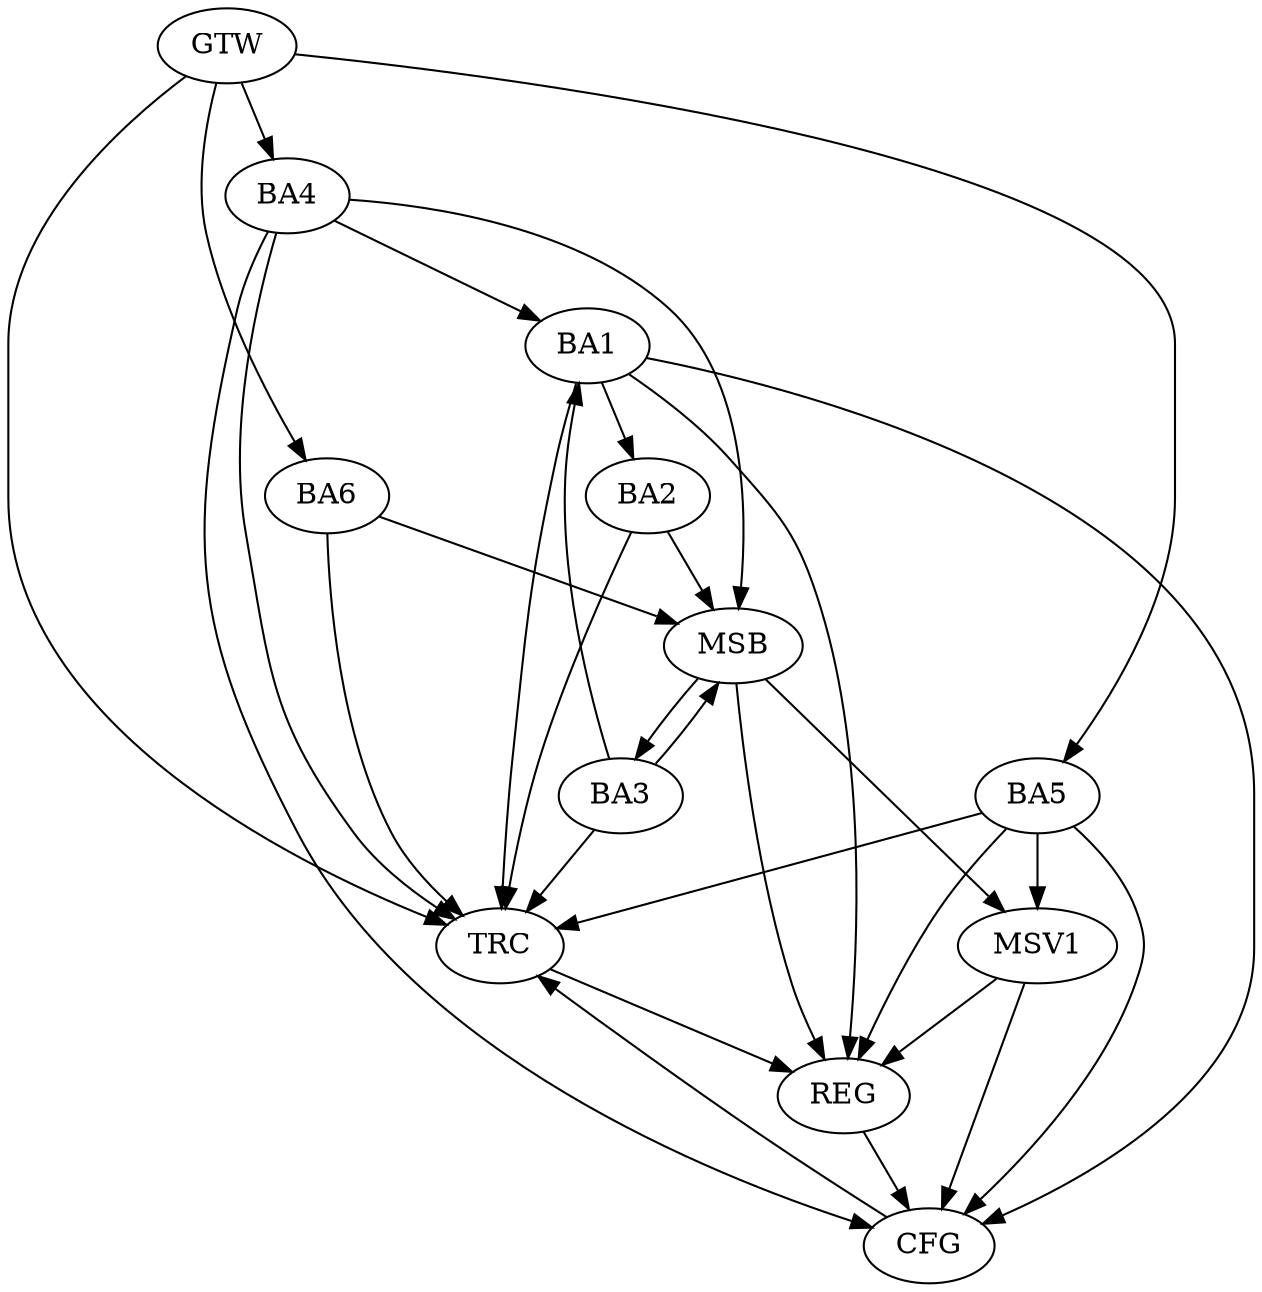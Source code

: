 strict digraph G {
  BA1 [ label="BA1" ];
  BA2 [ label="BA2" ];
  BA3 [ label="BA3" ];
  BA4 [ label="BA4" ];
  BA5 [ label="BA5" ];
  BA6 [ label="BA6" ];
  GTW [ label="GTW" ];
  REG [ label="REG" ];
  MSB [ label="MSB" ];
  CFG [ label="CFG" ];
  TRC [ label="TRC" ];
  MSV1 [ label="MSV1" ];
  BA1 -> BA2;
  GTW -> BA4;
  GTW -> BA5;
  GTW -> BA6;
  BA1 -> REG;
  BA5 -> REG;
  BA2 -> MSB;
  MSB -> REG;
  BA3 -> MSB;
  BA4 -> MSB;
  MSB -> BA3;
  BA6 -> MSB;
  BA1 -> CFG;
  BA5 -> CFG;
  BA4 -> CFG;
  REG -> CFG;
  BA1 -> TRC;
  BA2 -> TRC;
  BA3 -> TRC;
  BA4 -> TRC;
  BA5 -> TRC;
  BA6 -> TRC;
  GTW -> TRC;
  CFG -> TRC;
  TRC -> REG;
  BA3 -> BA1;
  BA4 -> BA1;
  BA5 -> MSV1;
  MSB -> MSV1;
  MSV1 -> REG;
  MSV1 -> CFG;
}
